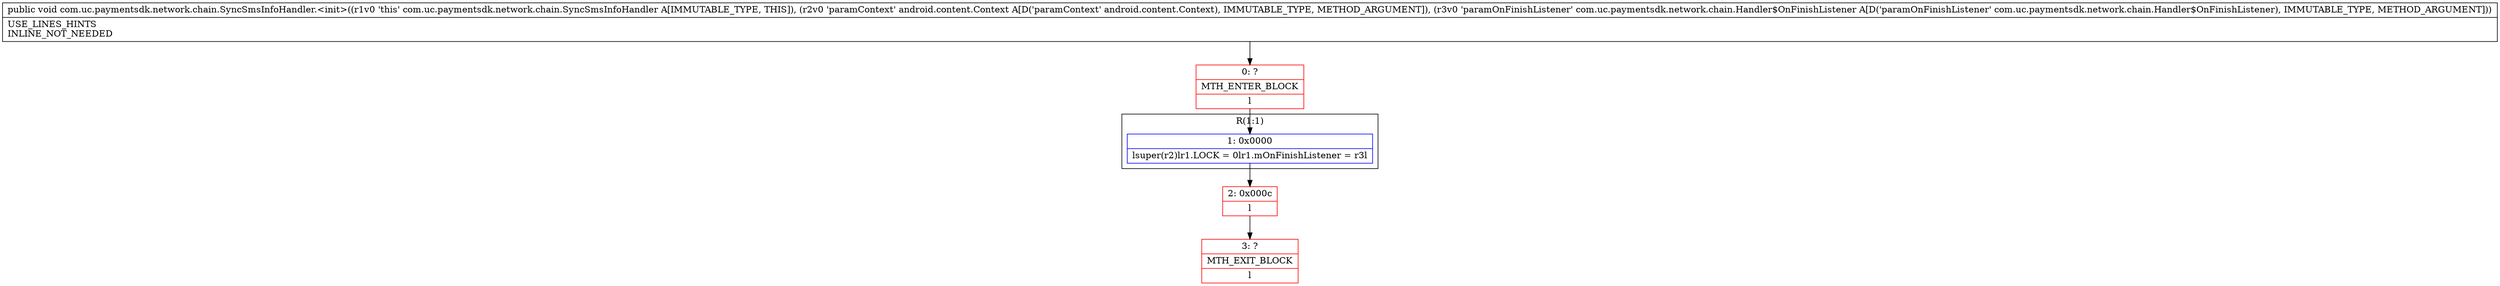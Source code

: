 digraph "CFG forcom.uc.paymentsdk.network.chain.SyncSmsInfoHandler.\<init\>(Landroid\/content\/Context;Lcom\/uc\/paymentsdk\/network\/chain\/Handler$OnFinishListener;)V" {
subgraph cluster_Region_536164152 {
label = "R(1:1)";
node [shape=record,color=blue];
Node_1 [shape=record,label="{1\:\ 0x0000|lsuper(r2)lr1.LOCK = 0lr1.mOnFinishListener = r3l}"];
}
Node_0 [shape=record,color=red,label="{0\:\ ?|MTH_ENTER_BLOCK\l|l}"];
Node_2 [shape=record,color=red,label="{2\:\ 0x000c|l}"];
Node_3 [shape=record,color=red,label="{3\:\ ?|MTH_EXIT_BLOCK\l|l}"];
MethodNode[shape=record,label="{public void com.uc.paymentsdk.network.chain.SyncSmsInfoHandler.\<init\>((r1v0 'this' com.uc.paymentsdk.network.chain.SyncSmsInfoHandler A[IMMUTABLE_TYPE, THIS]), (r2v0 'paramContext' android.content.Context A[D('paramContext' android.content.Context), IMMUTABLE_TYPE, METHOD_ARGUMENT]), (r3v0 'paramOnFinishListener' com.uc.paymentsdk.network.chain.Handler$OnFinishListener A[D('paramOnFinishListener' com.uc.paymentsdk.network.chain.Handler$OnFinishListener), IMMUTABLE_TYPE, METHOD_ARGUMENT]))  | USE_LINES_HINTS\lINLINE_NOT_NEEDED\l}"];
MethodNode -> Node_0;
Node_1 -> Node_2;
Node_0 -> Node_1;
Node_2 -> Node_3;
}

